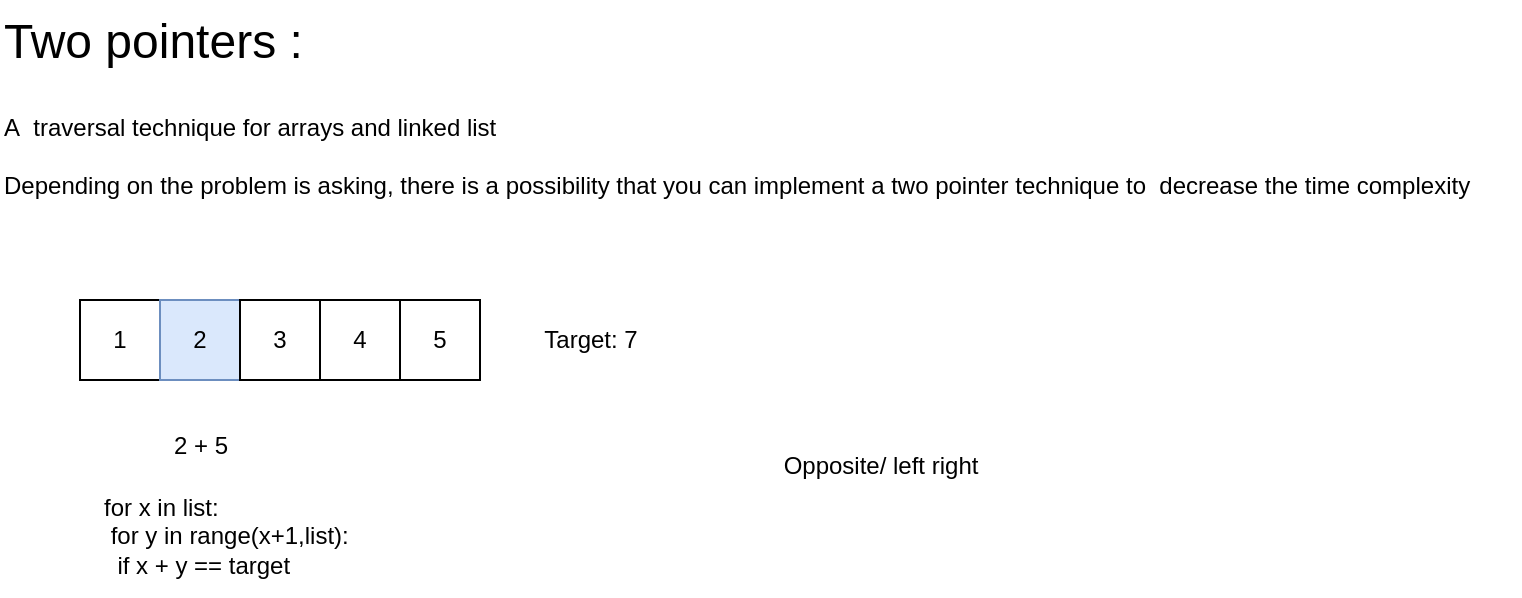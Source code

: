 <mxfile version="21.3.2" type="gitlab">
  <diagram name="Page-1" id="57OJ25VrHFECHeGcw1j7">
    <mxGraphModel dx="786" dy="438" grid="1" gridSize="10" guides="1" tooltips="1" connect="1" arrows="1" fold="1" page="1" pageScale="1" pageWidth="850" pageHeight="1100" math="0" shadow="0">
      <root>
        <mxCell id="0" />
        <mxCell id="1" parent="0" />
        <mxCell id="t9HgP7MLqw2MGiIhVKrv-20" value="&lt;font style=&quot;font-size: 24px;&quot;&gt;Two pointers :&lt;br&gt;&lt;/font&gt;" style="text;html=1;strokeColor=none;fillColor=none;align=left;verticalAlign=top;whiteSpace=wrap;rounded=0;" vertex="1" parent="1">
          <mxGeometry x="40" y="330" width="360" height="40" as="geometry" />
        </mxCell>
        <mxCell id="t9HgP7MLqw2MGiIhVKrv-22" value="A&amp;nbsp; traversal technique for arrays and linked list&lt;br&gt;&lt;br&gt;Depending on the problem is asking, there is a possibility that you can implement a two pointer technique to&amp;nbsp; decrease the time complexity" style="text;html=1;align=left;verticalAlign=top;resizable=0;points=[];autosize=1;strokeColor=none;fillColor=none;" vertex="1" parent="1">
          <mxGeometry x="40" y="380" width="760" height="60" as="geometry" />
        </mxCell>
        <mxCell id="t9HgP7MLqw2MGiIhVKrv-23" value="1" style="whiteSpace=wrap;html=1;aspect=fixed;" vertex="1" parent="1">
          <mxGeometry x="80" y="480" width="40" height="40" as="geometry" />
        </mxCell>
        <mxCell id="t9HgP7MLqw2MGiIhVKrv-24" value="2" style="whiteSpace=wrap;html=1;aspect=fixed;fillColor=#dae8fc;strokeColor=#6c8ebf;" vertex="1" parent="1">
          <mxGeometry x="120" y="480" width="40" height="40" as="geometry" />
        </mxCell>
        <mxCell id="t9HgP7MLqw2MGiIhVKrv-25" value="3" style="whiteSpace=wrap;html=1;aspect=fixed;" vertex="1" parent="1">
          <mxGeometry x="160" y="480" width="40" height="40" as="geometry" />
        </mxCell>
        <mxCell id="t9HgP7MLqw2MGiIhVKrv-26" value="4" style="whiteSpace=wrap;html=1;aspect=fixed;" vertex="1" parent="1">
          <mxGeometry x="200" y="480" width="40" height="40" as="geometry" />
        </mxCell>
        <mxCell id="t9HgP7MLqw2MGiIhVKrv-27" value="5" style="whiteSpace=wrap;html=1;aspect=fixed;" vertex="1" parent="1">
          <mxGeometry x="240" y="480" width="40" height="40" as="geometry" />
        </mxCell>
        <mxCell id="t9HgP7MLqw2MGiIhVKrv-28" value="Target: 7" style="text;html=1;align=center;verticalAlign=middle;resizable=0;points=[];autosize=1;strokeColor=none;fillColor=none;" vertex="1" parent="1">
          <mxGeometry x="300" y="485" width="70" height="30" as="geometry" />
        </mxCell>
        <mxCell id="t9HgP7MLqw2MGiIhVKrv-30" value="2 + 5" style="text;html=1;align=center;verticalAlign=middle;resizable=0;points=[];autosize=1;strokeColor=none;fillColor=none;" vertex="1" parent="1">
          <mxGeometry x="115" y="538" width="50" height="30" as="geometry" />
        </mxCell>
        <mxCell id="t9HgP7MLqw2MGiIhVKrv-32" value="for x in list:&amp;nbsp;&lt;br&gt;&lt;span style=&quot;white-space: pre;&quot;&gt; &lt;/span&gt;for y in range(x+1,list):&lt;br&gt;&lt;span style=&quot;white-space: pre;&quot;&gt; &lt;/span&gt;&lt;span style=&quot;white-space: pre;&quot;&gt; &lt;/span&gt;if x + y == target" style="text;html=1;align=left;verticalAlign=middle;resizable=0;points=[];autosize=1;strokeColor=none;fillColor=none;" vertex="1" parent="1">
          <mxGeometry x="90" y="568" width="170" height="60" as="geometry" />
        </mxCell>
        <mxCell id="t9HgP7MLqw2MGiIhVKrv-33" value="Opposite/ left right&lt;br&gt;" style="text;html=1;align=center;verticalAlign=middle;resizable=0;points=[];autosize=1;strokeColor=none;fillColor=none;" vertex="1" parent="1">
          <mxGeometry x="420" y="548" width="120" height="30" as="geometry" />
        </mxCell>
      </root>
    </mxGraphModel>
  </diagram>
</mxfile>
